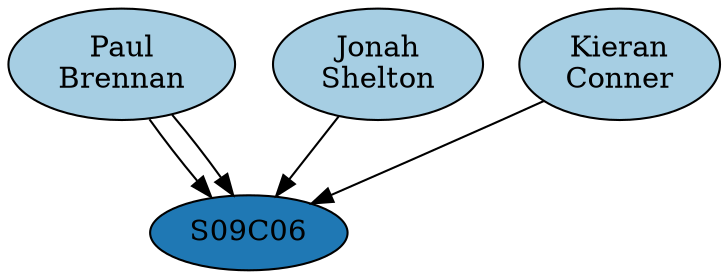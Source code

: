 digraph G {
layout=dot
node[colorscheme=paired8, style=filled, color=black]
"I43617"[fillcolor= "1",label= "Paul\nBrennan"]
"I54430"[fillcolor= "1",label= "Jonah\nShelton"]
"I36923"[fillcolor= "1",label= "Kieran\nConner"]
"R03P05S09C06"[fillcolor= "2",label= "S09C06"]
"I36923" -> "R03P05S09C06"
"I43617" -> "R03P05S09C06"
"I43617" -> "R03P05S09C06"
"I54430" -> "R03P05S09C06"
}
